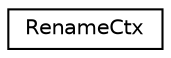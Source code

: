digraph "Graphical Class Hierarchy"
{
 // LATEX_PDF_SIZE
  edge [fontname="Helvetica",fontsize="10",labelfontname="Helvetica",labelfontsize="10"];
  node [fontname="Helvetica",fontsize="10",shape=record];
  rankdir="LR";
  Node0 [label="RenameCtx",height=0.2,width=0.4,color="black", fillcolor="white", style="filled",URL="$db/d1b/sqlite3_8c.html#dd/da1/structRenameCtx",tooltip=" "];
}
